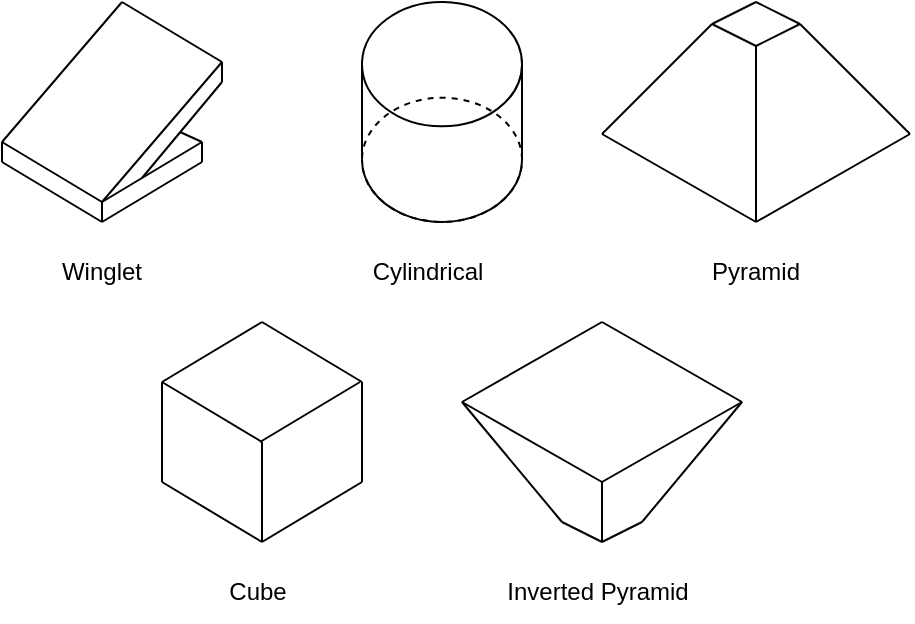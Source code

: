 <mxfile version="26.2.13">
  <diagram name="Page-1" id="X7BxEz3GyGbv_KdHFn8L">
    <mxGraphModel dx="689" dy="349" grid="1" gridSize="10" guides="1" tooltips="1" connect="1" arrows="1" fold="1" page="1" pageScale="1" pageWidth="827" pageHeight="1169" math="0" shadow="0">
      <root>
        <mxCell id="0" />
        <mxCell id="1" parent="0" />
        <mxCell id="Sqf57nWwKD6tOUt8ur-K-2" value="" style="endArrow=none;html=1;rounded=0;" parent="1" edge="1">
          <mxGeometry width="50" height="50" relative="1" as="geometry">
            <mxPoint x="60" y="230" as="sourcePoint" />
            <mxPoint x="120" y="160" as="targetPoint" />
          </mxGeometry>
        </mxCell>
        <mxCell id="Sqf57nWwKD6tOUt8ur-K-3" value="" style="endArrow=none;html=1;rounded=0;" parent="1" edge="1">
          <mxGeometry width="50" height="50" relative="1" as="geometry">
            <mxPoint x="110" y="260" as="sourcePoint" />
            <mxPoint x="170" y="190" as="targetPoint" />
          </mxGeometry>
        </mxCell>
        <mxCell id="Sqf57nWwKD6tOUt8ur-K-4" value="" style="endArrow=none;html=1;rounded=0;" parent="1" edge="1">
          <mxGeometry width="50" height="50" relative="1" as="geometry">
            <mxPoint x="170" y="190" as="sourcePoint" />
            <mxPoint x="120" y="160" as="targetPoint" />
          </mxGeometry>
        </mxCell>
        <mxCell id="Sqf57nWwKD6tOUt8ur-K-5" value="" style="endArrow=none;html=1;rounded=0;" parent="1" edge="1">
          <mxGeometry width="50" height="50" relative="1" as="geometry">
            <mxPoint x="110" y="260" as="sourcePoint" />
            <mxPoint x="60" y="230" as="targetPoint" />
          </mxGeometry>
        </mxCell>
        <mxCell id="Sqf57nWwKD6tOUt8ur-K-6" value="" style="endArrow=none;html=1;rounded=0;" parent="1" edge="1">
          <mxGeometry width="50" height="50" relative="1" as="geometry">
            <mxPoint x="110" y="270" as="sourcePoint" />
            <mxPoint x="60" y="240" as="targetPoint" />
          </mxGeometry>
        </mxCell>
        <mxCell id="Sqf57nWwKD6tOUt8ur-K-7" value="" style="endArrow=none;html=1;rounded=0;" parent="1" edge="1">
          <mxGeometry width="50" height="50" relative="1" as="geometry">
            <mxPoint x="110" y="270" as="sourcePoint" />
            <mxPoint x="160" y="240" as="targetPoint" />
          </mxGeometry>
        </mxCell>
        <mxCell id="Sqf57nWwKD6tOUt8ur-K-8" value="" style="endArrow=none;html=1;rounded=0;" parent="1" edge="1">
          <mxGeometry width="50" height="50" relative="1" as="geometry">
            <mxPoint x="60" y="240" as="sourcePoint" />
            <mxPoint x="60" y="230" as="targetPoint" />
          </mxGeometry>
        </mxCell>
        <mxCell id="Sqf57nWwKD6tOUt8ur-K-9" value="" style="endArrow=none;html=1;rounded=0;" parent="1" edge="1">
          <mxGeometry width="50" height="50" relative="1" as="geometry">
            <mxPoint x="110" y="270" as="sourcePoint" />
            <mxPoint x="110" y="260" as="targetPoint" />
          </mxGeometry>
        </mxCell>
        <mxCell id="Sqf57nWwKD6tOUt8ur-K-10" value="" style="endArrow=none;html=1;rounded=0;" parent="1" edge="1">
          <mxGeometry width="50" height="50" relative="1" as="geometry">
            <mxPoint x="110" y="260" as="sourcePoint" />
            <mxPoint x="160" y="230" as="targetPoint" />
          </mxGeometry>
        </mxCell>
        <mxCell id="Sqf57nWwKD6tOUt8ur-K-11" value="" style="endArrow=none;html=1;rounded=0;" parent="1" edge="1">
          <mxGeometry width="50" height="50" relative="1" as="geometry">
            <mxPoint x="160" y="240" as="sourcePoint" />
            <mxPoint x="160" y="230" as="targetPoint" />
          </mxGeometry>
        </mxCell>
        <mxCell id="Sqf57nWwKD6tOUt8ur-K-12" value="" style="endArrow=none;html=1;rounded=0;" parent="1" edge="1">
          <mxGeometry width="50" height="50" relative="1" as="geometry">
            <mxPoint x="160" y="230" as="sourcePoint" />
            <mxPoint x="149" y="225" as="targetPoint" />
          </mxGeometry>
        </mxCell>
        <mxCell id="Sqf57nWwKD6tOUt8ur-K-32" value="" style="endArrow=none;html=1;rounded=0;" parent="1" edge="1">
          <mxGeometry width="50" height="50" relative="1" as="geometry">
            <mxPoint x="140" y="350" as="sourcePoint" />
            <mxPoint x="190" y="320" as="targetPoint" />
          </mxGeometry>
        </mxCell>
        <mxCell id="Sqf57nWwKD6tOUt8ur-K-33" value="" style="endArrow=none;html=1;rounded=0;" parent="1" edge="1">
          <mxGeometry width="50" height="50" relative="1" as="geometry">
            <mxPoint x="189" y="380" as="sourcePoint" />
            <mxPoint x="239" y="350" as="targetPoint" />
          </mxGeometry>
        </mxCell>
        <mxCell id="Sqf57nWwKD6tOUt8ur-K-34" value="" style="endArrow=none;html=1;rounded=0;" parent="1" edge="1">
          <mxGeometry width="50" height="50" relative="1" as="geometry">
            <mxPoint x="240" y="350" as="sourcePoint" />
            <mxPoint x="190" y="320" as="targetPoint" />
          </mxGeometry>
        </mxCell>
        <mxCell id="Sqf57nWwKD6tOUt8ur-K-35" value="" style="endArrow=none;html=1;rounded=0;" parent="1" edge="1">
          <mxGeometry width="50" height="50" relative="1" as="geometry">
            <mxPoint x="190" y="380" as="sourcePoint" />
            <mxPoint x="140" y="350" as="targetPoint" />
          </mxGeometry>
        </mxCell>
        <mxCell id="Sqf57nWwKD6tOUt8ur-K-36" value="" style="endArrow=none;html=1;rounded=0;" parent="1" edge="1">
          <mxGeometry width="50" height="50" relative="1" as="geometry">
            <mxPoint x="140" y="400" as="sourcePoint" />
            <mxPoint x="140" y="350" as="targetPoint" />
          </mxGeometry>
        </mxCell>
        <mxCell id="Sqf57nWwKD6tOUt8ur-K-37" value="" style="endArrow=none;html=1;rounded=0;" parent="1" edge="1">
          <mxGeometry width="50" height="50" relative="1" as="geometry">
            <mxPoint x="190" y="430" as="sourcePoint" />
            <mxPoint x="190" y="380" as="targetPoint" />
          </mxGeometry>
        </mxCell>
        <mxCell id="Sqf57nWwKD6tOUt8ur-K-38" value="" style="endArrow=none;html=1;rounded=0;" parent="1" edge="1">
          <mxGeometry width="50" height="50" relative="1" as="geometry">
            <mxPoint x="240" y="400" as="sourcePoint" />
            <mxPoint x="240" y="350" as="targetPoint" />
          </mxGeometry>
        </mxCell>
        <mxCell id="Sqf57nWwKD6tOUt8ur-K-39" value="" style="endArrow=none;html=1;rounded=0;" parent="1" edge="1">
          <mxGeometry width="50" height="50" relative="1" as="geometry">
            <mxPoint x="190" y="430" as="sourcePoint" />
            <mxPoint x="240" y="400" as="targetPoint" />
          </mxGeometry>
        </mxCell>
        <mxCell id="Sqf57nWwKD6tOUt8ur-K-40" value="" style="endArrow=none;html=1;rounded=0;" parent="1" edge="1">
          <mxGeometry width="50" height="50" relative="1" as="geometry">
            <mxPoint x="190" y="430" as="sourcePoint" />
            <mxPoint x="140" y="400" as="targetPoint" />
          </mxGeometry>
        </mxCell>
        <mxCell id="Sqf57nWwKD6tOUt8ur-K-43" value="" style="endArrow=none;html=1;rounded=0;" parent="1" edge="1">
          <mxGeometry width="50" height="50" relative="1" as="geometry">
            <mxPoint x="290" y="360" as="sourcePoint" />
            <mxPoint x="360" y="320" as="targetPoint" />
          </mxGeometry>
        </mxCell>
        <mxCell id="Sqf57nWwKD6tOUt8ur-K-44" value="" style="endArrow=none;html=1;rounded=0;" parent="1" edge="1">
          <mxGeometry width="50" height="50" relative="1" as="geometry">
            <mxPoint x="360" y="400" as="sourcePoint" />
            <mxPoint x="430" y="360" as="targetPoint" />
          </mxGeometry>
        </mxCell>
        <mxCell id="Sqf57nWwKD6tOUt8ur-K-45" value="" style="endArrow=none;html=1;rounded=0;" parent="1" edge="1">
          <mxGeometry width="50" height="50" relative="1" as="geometry">
            <mxPoint x="430" y="360" as="sourcePoint" />
            <mxPoint x="360" y="320" as="targetPoint" />
          </mxGeometry>
        </mxCell>
        <mxCell id="Sqf57nWwKD6tOUt8ur-K-46" value="" style="endArrow=none;html=1;rounded=0;" parent="1" edge="1">
          <mxGeometry width="50" height="50" relative="1" as="geometry">
            <mxPoint x="360" y="400" as="sourcePoint" />
            <mxPoint x="290" y="360" as="targetPoint" />
          </mxGeometry>
        </mxCell>
        <mxCell id="Sqf57nWwKD6tOUt8ur-K-47" value="" style="endArrow=none;html=1;rounded=0;" parent="1" edge="1">
          <mxGeometry width="50" height="50" relative="1" as="geometry">
            <mxPoint x="340" y="420" as="sourcePoint" />
            <mxPoint x="290" y="360" as="targetPoint" />
          </mxGeometry>
        </mxCell>
        <mxCell id="Sqf57nWwKD6tOUt8ur-K-48" value="" style="endArrow=none;html=1;rounded=0;" parent="1" edge="1">
          <mxGeometry width="50" height="50" relative="1" as="geometry">
            <mxPoint x="340" y="420" as="sourcePoint" />
            <mxPoint x="360" y="430" as="targetPoint" />
          </mxGeometry>
        </mxCell>
        <mxCell id="Sqf57nWwKD6tOUt8ur-K-50" value="" style="endArrow=none;html=1;rounded=0;" parent="1" edge="1">
          <mxGeometry width="50" height="50" relative="1" as="geometry">
            <mxPoint x="360" y="430" as="sourcePoint" />
            <mxPoint x="380" y="420" as="targetPoint" />
          </mxGeometry>
        </mxCell>
        <mxCell id="Sqf57nWwKD6tOUt8ur-K-52" value="" style="endArrow=none;html=1;rounded=0;" parent="1" edge="1">
          <mxGeometry width="50" height="50" relative="1" as="geometry">
            <mxPoint x="380" y="420" as="sourcePoint" />
            <mxPoint x="430" y="360" as="targetPoint" />
          </mxGeometry>
        </mxCell>
        <mxCell id="Sqf57nWwKD6tOUt8ur-K-53" value="" style="endArrow=none;html=1;rounded=0;" parent="1" edge="1">
          <mxGeometry width="50" height="50" relative="1" as="geometry">
            <mxPoint x="360" y="430" as="sourcePoint" />
            <mxPoint x="360" y="400" as="targetPoint" />
          </mxGeometry>
        </mxCell>
        <mxCell id="Sqf57nWwKD6tOUt8ur-K-55" value="" style="group" parent="1" vertex="1" connectable="0">
          <mxGeometry x="360" y="160" width="154" height="110" as="geometry" />
        </mxCell>
        <mxCell id="Sqf57nWwKD6tOUt8ur-K-23" value="" style="endArrow=none;html=1;rounded=0;" parent="Sqf57nWwKD6tOUt8ur-K-55" edge="1">
          <mxGeometry width="50" height="50" relative="1" as="geometry">
            <mxPoint y="66" as="sourcePoint" />
            <mxPoint x="55.0" y="11" as="targetPoint" />
          </mxGeometry>
        </mxCell>
        <mxCell id="Sqf57nWwKD6tOUt8ur-K-24" value="" style="endArrow=none;html=1;rounded=0;" parent="Sqf57nWwKD6tOUt8ur-K-55" edge="1">
          <mxGeometry width="50" height="50" relative="1" as="geometry">
            <mxPoint x="55.0" y="11" as="sourcePoint" />
            <mxPoint x="77" y="22" as="targetPoint" />
          </mxGeometry>
        </mxCell>
        <mxCell id="Sqf57nWwKD6tOUt8ur-K-25" value="" style="endArrow=none;html=1;rounded=0;" parent="Sqf57nWwKD6tOUt8ur-K-55" edge="1">
          <mxGeometry width="50" height="50" relative="1" as="geometry">
            <mxPoint x="55.0" y="11" as="sourcePoint" />
            <mxPoint x="77" as="targetPoint" />
          </mxGeometry>
        </mxCell>
        <mxCell id="Sqf57nWwKD6tOUt8ur-K-26" value="" style="endArrow=none;html=1;rounded=0;" parent="Sqf57nWwKD6tOUt8ur-K-55" edge="1">
          <mxGeometry width="50" height="50" relative="1" as="geometry">
            <mxPoint x="77" y="22" as="sourcePoint" />
            <mxPoint x="99.0" y="11" as="targetPoint" />
          </mxGeometry>
        </mxCell>
        <mxCell id="Sqf57nWwKD6tOUt8ur-K-27" value="" style="endArrow=none;html=1;rounded=0;" parent="Sqf57nWwKD6tOUt8ur-K-55" edge="1">
          <mxGeometry width="50" height="50" relative="1" as="geometry">
            <mxPoint x="77" as="sourcePoint" />
            <mxPoint x="99.0" y="11" as="targetPoint" />
          </mxGeometry>
        </mxCell>
        <mxCell id="Sqf57nWwKD6tOUt8ur-K-28" value="" style="endArrow=none;html=1;rounded=0;" parent="Sqf57nWwKD6tOUt8ur-K-55" edge="1">
          <mxGeometry width="50" height="50" relative="1" as="geometry">
            <mxPoint x="154" y="66" as="sourcePoint" />
            <mxPoint x="99.0" y="11" as="targetPoint" />
          </mxGeometry>
        </mxCell>
        <mxCell id="Sqf57nWwKD6tOUt8ur-K-29" value="" style="endArrow=none;html=1;rounded=0;" parent="Sqf57nWwKD6tOUt8ur-K-55" edge="1">
          <mxGeometry width="50" height="50" relative="1" as="geometry">
            <mxPoint x="77" y="110.0" as="sourcePoint" />
            <mxPoint x="77" y="22" as="targetPoint" />
          </mxGeometry>
        </mxCell>
        <mxCell id="Sqf57nWwKD6tOUt8ur-K-30" value="" style="endArrow=none;html=1;rounded=0;" parent="Sqf57nWwKD6tOUt8ur-K-55" edge="1">
          <mxGeometry width="50" height="50" relative="1" as="geometry">
            <mxPoint x="77" y="110.0" as="sourcePoint" />
            <mxPoint x="154" y="66" as="targetPoint" />
          </mxGeometry>
        </mxCell>
        <mxCell id="Sqf57nWwKD6tOUt8ur-K-31" value="" style="endArrow=none;html=1;rounded=0;" parent="Sqf57nWwKD6tOUt8ur-K-55" edge="1">
          <mxGeometry width="50" height="50" relative="1" as="geometry">
            <mxPoint x="77" y="110.0" as="sourcePoint" />
            <mxPoint y="66" as="targetPoint" />
          </mxGeometry>
        </mxCell>
        <mxCell id="Sqf57nWwKD6tOUt8ur-K-62" value="Winglet" style="text;html=1;align=center;verticalAlign=middle;whiteSpace=wrap;rounded=0;" parent="1" vertex="1">
          <mxGeometry x="80" y="280" width="60" height="30" as="geometry" />
        </mxCell>
        <mxCell id="Sqf57nWwKD6tOUt8ur-K-63" value="Cylindrical" style="text;html=1;align=center;verticalAlign=middle;whiteSpace=wrap;rounded=0;" parent="1" vertex="1">
          <mxGeometry x="243.42" y="280" width="60" height="30" as="geometry" />
        </mxCell>
        <mxCell id="Sqf57nWwKD6tOUt8ur-K-64" value="Pyramid" style="text;html=1;align=center;verticalAlign=middle;whiteSpace=wrap;rounded=0;" parent="1" vertex="1">
          <mxGeometry x="407" y="280" width="60" height="30" as="geometry" />
        </mxCell>
        <mxCell id="Sqf57nWwKD6tOUt8ur-K-65" value="Inverted Pyramid" style="text;html=1;align=center;verticalAlign=middle;whiteSpace=wrap;rounded=0;" parent="1" vertex="1">
          <mxGeometry x="303.42" y="440" width="110" height="30" as="geometry" />
        </mxCell>
        <mxCell id="Sqf57nWwKD6tOUt8ur-K-66" value="Cube" style="text;html=1;align=center;verticalAlign=middle;whiteSpace=wrap;rounded=0;" parent="1" vertex="1">
          <mxGeometry x="133.42" y="440" width="110" height="30" as="geometry" />
        </mxCell>
        <mxCell id="0AruFcbK2rhMC7ChB7IE-1" value="" style="endArrow=none;html=1;rounded=0;" edge="1" parent="1">
          <mxGeometry width="50" height="50" relative="1" as="geometry">
            <mxPoint x="170" y="200" as="sourcePoint" />
            <mxPoint x="170" y="190" as="targetPoint" />
          </mxGeometry>
        </mxCell>
        <mxCell id="0AruFcbK2rhMC7ChB7IE-2" value="" style="endArrow=none;html=1;rounded=0;" edge="1" parent="1">
          <mxGeometry width="50" height="50" relative="1" as="geometry">
            <mxPoint x="130" y="248" as="sourcePoint" />
            <mxPoint x="170" y="200" as="targetPoint" />
          </mxGeometry>
        </mxCell>
        <mxCell id="0AruFcbK2rhMC7ChB7IE-4" value="" style="verticalLabelPosition=bottom;verticalAlign=top;html=1;shape=mxgraph.basic.arc;startAngle=0.248;endAngle=0.75;" vertex="1" parent="1">
          <mxGeometry x="240" y="207.853" width="80" height="62.147" as="geometry" />
        </mxCell>
        <mxCell id="0AruFcbK2rhMC7ChB7IE-15" value="" style="endArrow=none;html=1;rounded=0;" edge="1" parent="1">
          <mxGeometry width="50" height="50" relative="1" as="geometry">
            <mxPoint x="240" y="238.927" as="sourcePoint" />
            <mxPoint x="240" y="189.209" as="targetPoint" />
          </mxGeometry>
        </mxCell>
        <mxCell id="0AruFcbK2rhMC7ChB7IE-16" value="" style="endArrow=none;html=1;rounded=0;" edge="1" parent="1">
          <mxGeometry width="50" height="50" relative="1" as="geometry">
            <mxPoint x="320" y="238.927" as="sourcePoint" />
            <mxPoint x="320" y="189.209" as="targetPoint" />
          </mxGeometry>
        </mxCell>
        <mxCell id="0AruFcbK2rhMC7ChB7IE-17" value="" style="verticalLabelPosition=bottom;verticalAlign=top;html=1;shape=mxgraph.basic.arc;startAngle=0.755;endAngle=0.75;" vertex="1" parent="1">
          <mxGeometry x="240" y="160" width="80" height="62.147" as="geometry" />
        </mxCell>
        <mxCell id="0AruFcbK2rhMC7ChB7IE-19" value="" style="verticalLabelPosition=bottom;verticalAlign=top;html=1;shape=mxgraph.basic.arc;startAngle=0.754;endAngle=0.75;dashed=1;" vertex="1" parent="1">
          <mxGeometry x="240" y="207.853" width="80" height="62.147" as="geometry" />
        </mxCell>
      </root>
    </mxGraphModel>
  </diagram>
</mxfile>
